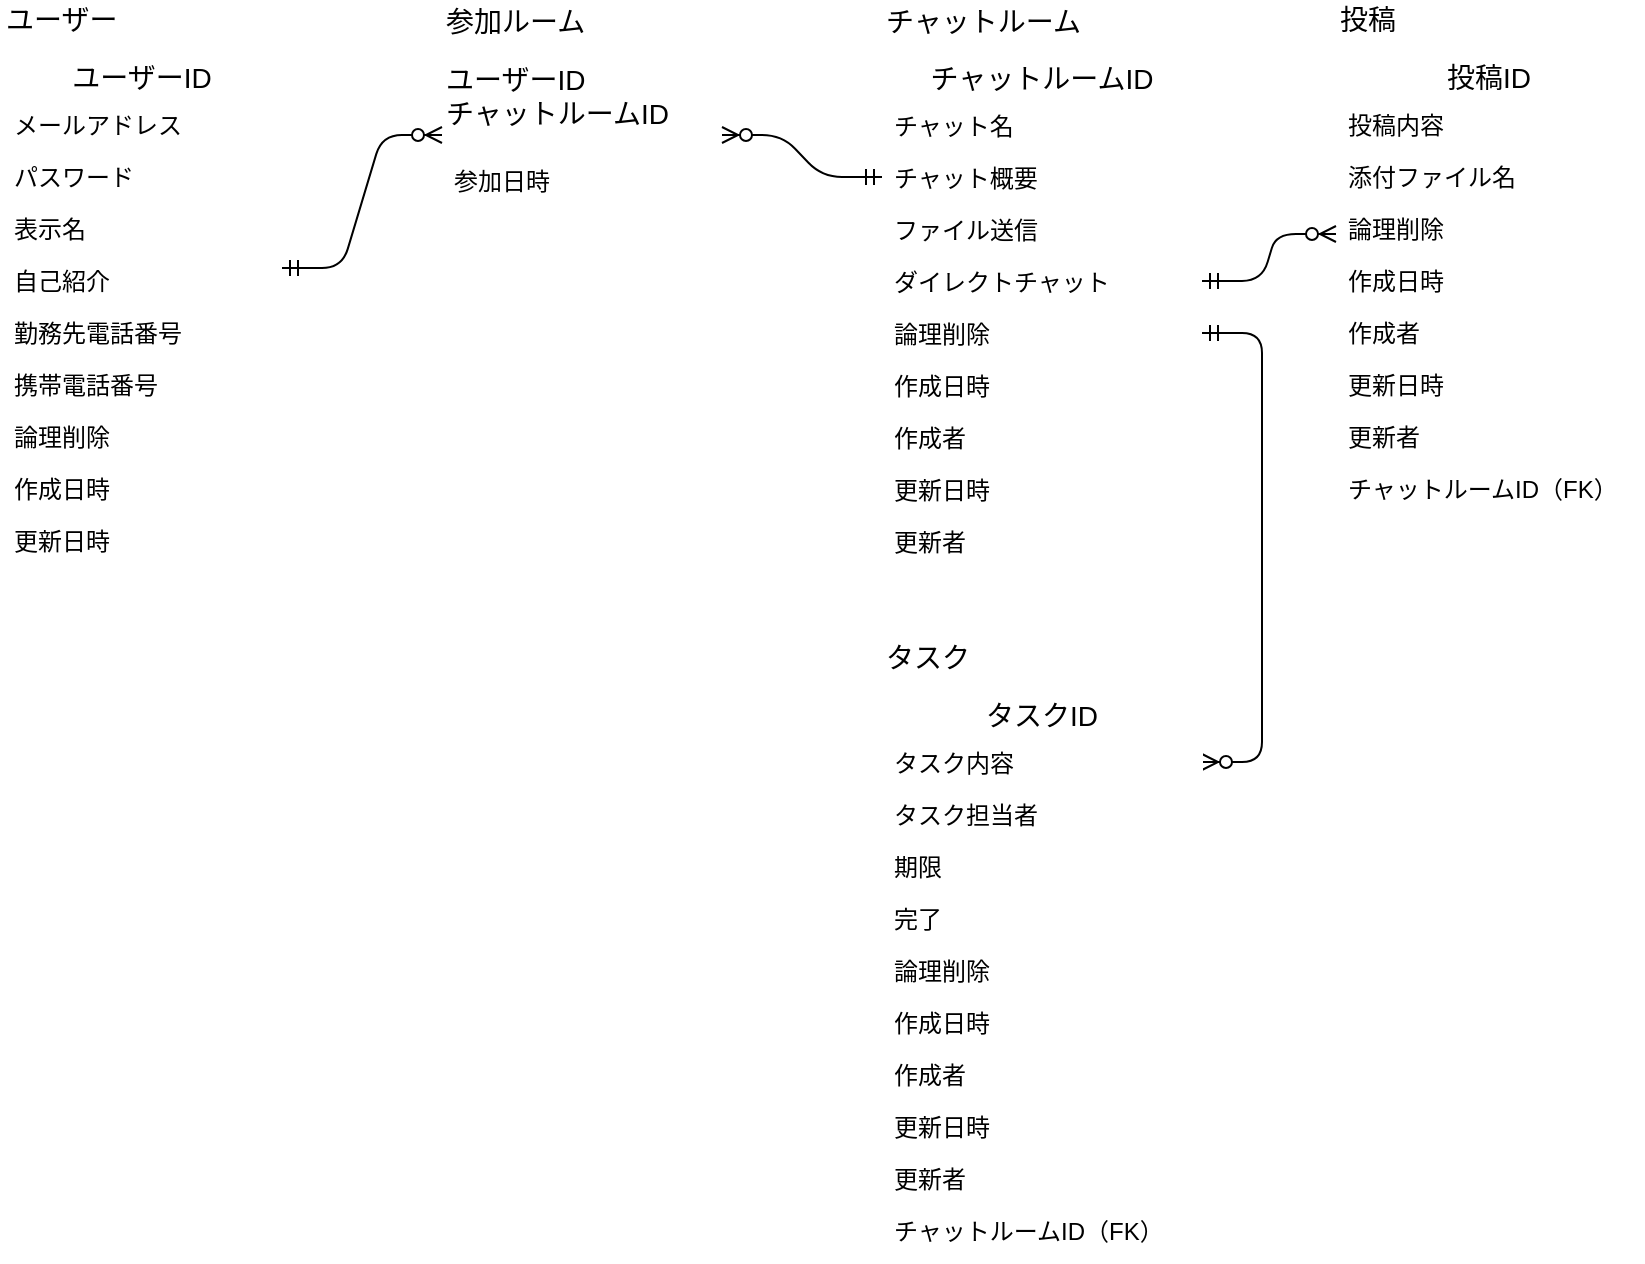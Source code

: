 <mxfile version="13.1.3">
    <diagram id="6hGFLwfOUW9BJ-s0fimq" name="Page-1">
        <mxGraphModel dx="977" dy="675" grid="1" gridSize="10" guides="1" tooltips="1" connect="1" arrows="1" fold="1" page="1" pageScale="1" pageWidth="827" pageHeight="1169" math="0" shadow="0">
            <root>
                <mxCell id="0"/>
                <mxCell id="1" parent="0"/>
                <mxCell id="63" value="" style="group" parent="1" vertex="1" connectable="0">
                    <mxGeometry x="210" y="130" width="60" height="20" as="geometry"/>
                </mxCell>
                <mxCell id="130" value="ユーザーID" style="swimlane;fontStyle=0;childLayout=stackLayout;horizontal=1;startSize=22;horizontalStack=0;resizeParent=1;resizeParentMax=0;resizeLast=0;collapsible=1;marginBottom=0;align=center;fontSize=14;rounded=0;shadow=0;glass=0;strokeColor=#FFFFFF;strokeWidth=1;fillColor=none;gradientColor=none;" parent="1" vertex="1">
                    <mxGeometry y="40" width="140" height="256" as="geometry"/>
                </mxCell>
                <mxCell id="131" value="メールアドレス" style="text;strokeColor=none;fillColor=none;spacingLeft=4;spacingRight=4;overflow=hidden;rotatable=0;points=[[0,0.5],[1,0.5]];portConstraint=eastwest;fontSize=12;" parent="130" vertex="1">
                    <mxGeometry y="22" width="140" height="26" as="geometry"/>
                </mxCell>
                <mxCell id="132" value="パスワード" style="text;strokeColor=none;fillColor=none;spacingLeft=4;spacingRight=4;overflow=hidden;rotatable=0;points=[[0,0.5],[1,0.5]];portConstraint=eastwest;fontSize=12;" parent="130" vertex="1">
                    <mxGeometry y="48" width="140" height="26" as="geometry"/>
                </mxCell>
                <mxCell id="133" value="表示名" style="text;strokeColor=none;fillColor=none;spacingLeft=4;spacingRight=4;overflow=hidden;rotatable=0;points=[[0,0.5],[1,0.5]];portConstraint=eastwest;fontSize=12;" parent="130" vertex="1">
                    <mxGeometry y="74" width="140" height="26" as="geometry"/>
                </mxCell>
                <mxCell id="134" value="自己紹介" style="text;strokeColor=none;fillColor=none;spacingLeft=4;spacingRight=4;overflow=hidden;rotatable=0;points=[[0,0.5],[1,0.5]];portConstraint=eastwest;fontSize=12;" parent="130" vertex="1">
                    <mxGeometry y="100" width="140" height="26" as="geometry"/>
                </mxCell>
                <mxCell id="135" value="勤務先電話番号" style="text;strokeColor=none;fillColor=none;spacingLeft=4;spacingRight=4;overflow=hidden;rotatable=0;points=[[0,0.5],[1,0.5]];portConstraint=eastwest;fontSize=12;" parent="130" vertex="1">
                    <mxGeometry y="126" width="140" height="26" as="geometry"/>
                </mxCell>
                <mxCell id="212" value="携帯電話番号" style="text;strokeColor=none;fillColor=none;spacingLeft=4;spacingRight=4;overflow=hidden;rotatable=0;points=[[0,0.5],[1,0.5]];portConstraint=eastwest;fontSize=12;" parent="130" vertex="1">
                    <mxGeometry y="152" width="140" height="26" as="geometry"/>
                </mxCell>
                <mxCell id="136" value="論理削除" style="text;strokeColor=none;fillColor=none;spacingLeft=4;spacingRight=4;overflow=hidden;rotatable=0;points=[[0,0.5],[1,0.5]];portConstraint=eastwest;fontSize=12;" parent="130" vertex="1">
                    <mxGeometry y="178" width="140" height="26" as="geometry"/>
                </mxCell>
                <mxCell id="232" value="作成日時" style="text;strokeColor=none;fillColor=none;spacingLeft=4;spacingRight=4;overflow=hidden;rotatable=0;points=[[0,0.5],[1,0.5]];portConstraint=eastwest;fontSize=12;" parent="130" vertex="1">
                    <mxGeometry y="204" width="140" height="26" as="geometry"/>
                </mxCell>
                <mxCell id="234" value="更新日時" style="text;strokeColor=none;fillColor=none;spacingLeft=4;spacingRight=4;overflow=hidden;rotatable=0;points=[[0,0.5],[1,0.5]];portConstraint=eastwest;fontSize=12;" parent="130" vertex="1">
                    <mxGeometry y="230" width="140" height="26" as="geometry"/>
                </mxCell>
                <mxCell id="142" value="チャットルームID" style="swimlane;fontStyle=0;childLayout=stackLayout;horizontal=1;startSize=22;horizontalStack=0;resizeParent=1;resizeParentMax=0;resizeLast=0;collapsible=1;marginBottom=0;align=center;fontSize=14;rounded=0;shadow=0;glass=0;strokeColor=#FFFFFF;strokeWidth=1;fillColor=none;gradientColor=none;" parent="1" vertex="1">
                    <mxGeometry x="440" y="40.5" width="160" height="256" as="geometry"/>
                </mxCell>
                <mxCell id="143" value="チャット名" style="text;strokeColor=none;fillColor=none;spacingLeft=4;spacingRight=4;overflow=hidden;rotatable=0;points=[[0,0.5],[1,0.5]];portConstraint=eastwest;fontSize=12;" parent="142" vertex="1">
                    <mxGeometry y="22" width="160" height="26" as="geometry"/>
                </mxCell>
                <mxCell id="144" value="チャット概要" style="text;strokeColor=none;fillColor=none;spacingLeft=4;spacingRight=4;overflow=hidden;rotatable=0;points=[[0,0.5],[1,0.5]];portConstraint=eastwest;fontSize=12;" parent="142" vertex="1">
                    <mxGeometry y="48" width="160" height="26" as="geometry"/>
                </mxCell>
                <mxCell id="145" value="ファイル送信" style="text;strokeColor=none;fillColor=none;spacingLeft=4;spacingRight=4;overflow=hidden;rotatable=0;points=[[0,0.5],[1,0.5]];portConstraint=eastwest;fontSize=12;" parent="142" vertex="1">
                    <mxGeometry y="74" width="160" height="26" as="geometry"/>
                </mxCell>
                <mxCell id="146" value="ダイレクトチャット" style="text;strokeColor=none;fillColor=none;spacingLeft=4;spacingRight=4;overflow=hidden;rotatable=0;points=[[0,0.5],[1,0.5]];portConstraint=eastwest;fontSize=12;" parent="142" vertex="1">
                    <mxGeometry y="100" width="160" height="26" as="geometry"/>
                </mxCell>
                <mxCell id="147" value="論理削除" style="text;strokeColor=none;fillColor=none;spacingLeft=4;spacingRight=4;overflow=hidden;rotatable=0;points=[[0,0.5],[1,0.5]];portConstraint=eastwest;fontSize=12;" parent="142" vertex="1">
                    <mxGeometry y="126" width="160" height="26" as="geometry"/>
                </mxCell>
                <mxCell id="148" value="作成日時" style="text;strokeColor=none;fillColor=none;spacingLeft=4;spacingRight=4;overflow=hidden;rotatable=0;points=[[0,0.5],[1,0.5]];portConstraint=eastwest;fontSize=12;" parent="142" vertex="1">
                    <mxGeometry y="152" width="160" height="26" as="geometry"/>
                </mxCell>
                <mxCell id="188" value="作成者" style="text;strokeColor=none;fillColor=none;spacingLeft=4;spacingRight=4;overflow=hidden;rotatable=0;points=[[0,0.5],[1,0.5]];portConstraint=eastwest;fontSize=12;" parent="142" vertex="1">
                    <mxGeometry y="178" width="160" height="26" as="geometry"/>
                </mxCell>
                <mxCell id="237" value="更新日時" style="text;strokeColor=none;fillColor=none;spacingLeft=4;spacingRight=4;overflow=hidden;rotatable=0;points=[[0,0.5],[1,0.5]];portConstraint=eastwest;fontSize=12;" parent="142" vertex="1">
                    <mxGeometry y="204" width="160" height="26" as="geometry"/>
                </mxCell>
                <mxCell id="238" value="更新者" style="text;strokeColor=none;fillColor=none;spacingLeft=4;spacingRight=4;overflow=hidden;rotatable=0;points=[[0,0.5],[1,0.5]];portConstraint=eastwest;fontSize=12;" parent="142" vertex="1">
                    <mxGeometry y="230" width="160" height="26" as="geometry"/>
                </mxCell>
                <mxCell id="214" value="ユーザーID&#10;チャットルームID" style="swimlane;fontStyle=0;childLayout=stackLayout;horizontal=1;startSize=40;horizontalStack=0;resizeParent=1;resizeParentMax=0;resizeLast=0;collapsible=1;marginBottom=0;align=left;fontSize=14;rounded=0;shadow=0;glass=0;strokeColor=#FFFFFF;strokeWidth=1;fillColor=none;gradientColor=none;" parent="1" vertex="1">
                    <mxGeometry x="220" y="40.5" width="140" height="80" as="geometry"/>
                </mxCell>
                <mxCell id="138" value="ユーザー" style="text;html=1;strokeColor=none;fillColor=none;align=left;verticalAlign=middle;whiteSpace=wrap;rounded=0;shadow=0;glass=0;fontSize=14;" parent="1" vertex="1">
                    <mxGeometry y="13" width="140" height="20" as="geometry"/>
                </mxCell>
                <mxCell id="141" value="チャットルーム" style="text;html=1;strokeColor=none;fillColor=none;align=left;verticalAlign=middle;whiteSpace=wrap;rounded=0;shadow=0;glass=0;fontSize=14;" parent="1" vertex="1">
                    <mxGeometry x="440" y="13.5" width="140" height="20" as="geometry"/>
                </mxCell>
                <mxCell id="151" value="タスク" style="text;html=1;strokeColor=none;fillColor=none;align=left;verticalAlign=middle;whiteSpace=wrap;rounded=0;shadow=0;glass=0;fontSize=14;" parent="1" vertex="1">
                    <mxGeometry x="440" y="332" width="140" height="20" as="geometry"/>
                </mxCell>
                <mxCell id="179" value="投稿" style="text;html=1;strokeColor=none;fillColor=none;align=left;verticalAlign=middle;whiteSpace=wrap;rounded=0;shadow=0;glass=0;fontSize=14;" parent="1" vertex="1">
                    <mxGeometry x="667" y="13" width="140" height="20" as="geometry"/>
                </mxCell>
                <mxCell id="180" value="投稿ID" style="swimlane;fontStyle=0;childLayout=stackLayout;horizontal=1;startSize=22;horizontalStack=0;resizeParent=1;resizeParentMax=0;resizeLast=0;collapsible=1;marginBottom=0;align=center;fontSize=14;rounded=0;shadow=0;glass=0;strokeColor=#FFFFFF;strokeWidth=1;fillColor=none;gradientColor=none;" parent="1" vertex="1">
                    <mxGeometry x="667" y="40" width="153" height="230" as="geometry"/>
                </mxCell>
                <mxCell id="181" value="投稿内容" style="text;strokeColor=none;fillColor=none;spacingLeft=4;spacingRight=4;overflow=hidden;rotatable=0;points=[[0,0.5],[1,0.5]];portConstraint=eastwest;fontSize=12;" parent="180" vertex="1">
                    <mxGeometry y="22" width="153" height="26" as="geometry"/>
                </mxCell>
                <mxCell id="182" value="添付ファイル名" style="text;strokeColor=none;fillColor=none;spacingLeft=4;spacingRight=4;overflow=hidden;rotatable=0;points=[[0,0.5],[1,0.5]];portConstraint=eastwest;fontSize=12;" parent="180" vertex="1">
                    <mxGeometry y="48" width="153" height="26" as="geometry"/>
                </mxCell>
                <mxCell id="185" value="論理削除" style="text;strokeColor=none;fillColor=none;spacingLeft=4;spacingRight=4;overflow=hidden;rotatable=0;points=[[0,0.5],[1,0.5]];portConstraint=eastwest;fontSize=12;" parent="180" vertex="1">
                    <mxGeometry y="74" width="153" height="26" as="geometry"/>
                </mxCell>
                <mxCell id="186" value="作成日時" style="text;strokeColor=none;fillColor=none;spacingLeft=4;spacingRight=4;overflow=hidden;rotatable=0;points=[[0,0.5],[1,0.5]];portConstraint=eastwest;fontSize=12;" parent="180" vertex="1">
                    <mxGeometry y="100" width="153" height="26" as="geometry"/>
                </mxCell>
                <mxCell id="243" value="作成者" style="text;strokeColor=none;fillColor=none;spacingLeft=4;spacingRight=4;overflow=hidden;rotatable=0;points=[[0,0.5],[1,0.5]];portConstraint=eastwest;fontSize=12;" parent="180" vertex="1">
                    <mxGeometry y="126" width="153" height="26" as="geometry"/>
                </mxCell>
                <mxCell id="189" value="更新日時" style="text;strokeColor=none;fillColor=none;spacingLeft=4;spacingRight=4;overflow=hidden;rotatable=0;points=[[0,0.5],[1,0.5]];portConstraint=eastwest;fontSize=12;" parent="180" vertex="1">
                    <mxGeometry y="152" width="153" height="26" as="geometry"/>
                </mxCell>
                <mxCell id="244" value="更新者" style="text;strokeColor=none;fillColor=none;spacingLeft=4;spacingRight=4;overflow=hidden;rotatable=0;points=[[0,0.5],[1,0.5]];portConstraint=eastwest;fontSize=12;" parent="180" vertex="1">
                    <mxGeometry y="178" width="153" height="26" as="geometry"/>
                </mxCell>
                <mxCell id="227" value="チャットルームID（FK）" style="text;strokeColor=none;fillColor=none;spacingLeft=4;spacingRight=4;overflow=hidden;rotatable=0;points=[[0,0.5],[1,0.5]];portConstraint=eastwest;fontSize=12;" parent="180" vertex="1">
                    <mxGeometry y="204" width="153" height="26" as="geometry"/>
                </mxCell>
                <mxCell id="222" value="参加ルーム" style="text;html=1;strokeColor=none;fillColor=none;align=left;verticalAlign=middle;whiteSpace=wrap;rounded=0;shadow=0;glass=0;fontSize=14;" parent="1" vertex="1">
                    <mxGeometry x="220" y="13.5" width="140" height="20" as="geometry"/>
                </mxCell>
                <mxCell id="223" value="" style="edgeStyle=entityRelationEdgeStyle;fontSize=12;html=1;endArrow=ERzeroToMany;startArrow=ERmandOne;entryX=0;entryY=0.25;entryDx=0;entryDy=0;" parent="1" edge="1">
                    <mxGeometry width="100" height="100" relative="1" as="geometry">
                        <mxPoint x="140" y="147" as="sourcePoint"/>
                        <mxPoint x="220" y="80.5" as="targetPoint"/>
                    </mxGeometry>
                </mxCell>
                <mxCell id="225" value="" style="edgeStyle=entityRelationEdgeStyle;fontSize=12;html=1;endArrow=ERzeroToMany;startArrow=ERmandOne;" parent="1" source="144" target="214" edge="1">
                    <mxGeometry width="100" height="100" relative="1" as="geometry">
                        <mxPoint x="320" y="230" as="sourcePoint"/>
                        <mxPoint x="420" y="130" as="targetPoint"/>
                    </mxGeometry>
                </mxCell>
                <mxCell id="226" value="" style="edgeStyle=entityRelationEdgeStyle;fontSize=12;html=1;endArrow=ERzeroToMany;startArrow=ERmandOne;" parent="1" source="146" edge="1">
                    <mxGeometry width="100" height="100" relative="1" as="geometry">
                        <mxPoint x="567" y="230" as="sourcePoint"/>
                        <mxPoint x="667" y="130" as="targetPoint"/>
                    </mxGeometry>
                </mxCell>
                <mxCell id="229" value="" style="edgeStyle=entityRelationEdgeStyle;fontSize=12;html=1;endArrow=ERzeroToMany;startArrow=ERmandOne;exitX=1;exitY=0.5;exitDx=0;exitDy=0;" parent="1" source="147" target="153" edge="1">
                    <mxGeometry width="100" height="100" relative="1" as="geometry">
                        <mxPoint x="400" y="400" as="sourcePoint"/>
                        <mxPoint x="440" y="170" as="targetPoint"/>
                        <Array as="points">
                            <mxPoint x="540" y="270"/>
                        </Array>
                    </mxGeometry>
                </mxCell>
                <mxCell id="152" value="タスクID" style="swimlane;fontStyle=0;childLayout=stackLayout;horizontal=1;startSize=22;horizontalStack=0;resizeParent=1;resizeParentMax=0;resizeLast=0;collapsible=1;marginBottom=0;align=center;fontSize=14;rounded=0;shadow=0;glass=0;strokeColor=#FFFFFF;strokeWidth=1;fillColor=none;gradientColor=none;" parent="1" vertex="1">
                    <mxGeometry x="440" y="359" width="160" height="282" as="geometry"/>
                </mxCell>
                <mxCell id="153" value="タスク内容" style="text;strokeColor=none;fillColor=none;spacingLeft=4;spacingRight=4;overflow=hidden;rotatable=0;points=[[0,0.5],[1,0.5]];portConstraint=eastwest;fontSize=12;" parent="152" vertex="1">
                    <mxGeometry y="22" width="160" height="26" as="geometry"/>
                </mxCell>
                <mxCell id="154" value="タスク担当者" style="text;strokeColor=none;fillColor=none;spacingLeft=4;spacingRight=4;overflow=hidden;rotatable=0;points=[[0,0.5],[1,0.5]];portConstraint=eastwest;fontSize=12;" parent="152" vertex="1">
                    <mxGeometry y="48" width="160" height="26" as="geometry"/>
                </mxCell>
                <mxCell id="155" value="期限" style="text;strokeColor=none;fillColor=none;spacingLeft=4;spacingRight=4;overflow=hidden;rotatable=0;points=[[0,0.5],[1,0.5]];portConstraint=eastwest;fontSize=12;" parent="152" vertex="1">
                    <mxGeometry y="74" width="160" height="26" as="geometry"/>
                </mxCell>
                <mxCell id="156" value="完了" style="text;strokeColor=none;fillColor=none;spacingLeft=4;spacingRight=4;overflow=hidden;rotatable=0;points=[[0,0.5],[1,0.5]];portConstraint=eastwest;fontSize=12;" parent="152" vertex="1">
                    <mxGeometry y="100" width="160" height="26" as="geometry"/>
                </mxCell>
                <mxCell id="157" value="論理削除" style="text;strokeColor=none;fillColor=none;spacingLeft=4;spacingRight=4;overflow=hidden;rotatable=0;points=[[0,0.5],[1,0.5]];portConstraint=eastwest;fontSize=12;" parent="152" vertex="1">
                    <mxGeometry y="126" width="160" height="26" as="geometry"/>
                </mxCell>
                <mxCell id="239" value="作成日時" style="text;strokeColor=none;fillColor=none;spacingLeft=4;spacingRight=4;overflow=hidden;rotatable=0;points=[[0,0.5],[1,0.5]];portConstraint=eastwest;fontSize=12;" parent="152" vertex="1">
                    <mxGeometry y="152" width="160" height="26" as="geometry"/>
                </mxCell>
                <mxCell id="240" value="作成者" style="text;strokeColor=none;fillColor=none;spacingLeft=4;spacingRight=4;overflow=hidden;rotatable=0;points=[[0,0.5],[1,0.5]];portConstraint=eastwest;fontSize=12;" parent="152" vertex="1">
                    <mxGeometry y="178" width="160" height="26" as="geometry"/>
                </mxCell>
                <mxCell id="241" value="更新日時" style="text;strokeColor=none;fillColor=none;spacingLeft=4;spacingRight=4;overflow=hidden;rotatable=0;points=[[0,0.5],[1,0.5]];portConstraint=eastwest;fontSize=12;" parent="152" vertex="1">
                    <mxGeometry y="204" width="160" height="26" as="geometry"/>
                </mxCell>
                <mxCell id="242" value="更新者" style="text;strokeColor=none;fillColor=none;spacingLeft=4;spacingRight=4;overflow=hidden;rotatable=0;points=[[0,0.5],[1,0.5]];portConstraint=eastwest;fontSize=12;" parent="152" vertex="1">
                    <mxGeometry y="230" width="160" height="26" as="geometry"/>
                </mxCell>
                <mxCell id="230" value="チャットルームID（FK）" style="text;strokeColor=none;fillColor=none;spacingLeft=4;spacingRight=4;overflow=hidden;rotatable=0;points=[[0,0.5],[1,0.5]];portConstraint=eastwest;fontSize=12;" parent="152" vertex="1">
                    <mxGeometry y="256" width="160" height="26" as="geometry"/>
                </mxCell>
                <mxCell id="245" value="参加日時" style="text;strokeColor=none;fillColor=none;spacingLeft=4;spacingRight=4;overflow=hidden;rotatable=0;points=[[0,0.5],[1,0.5]];portConstraint=eastwest;fontSize=12;" vertex="1" parent="1">
                    <mxGeometry x="220" y="90" width="130" height="26" as="geometry"/>
                </mxCell>
            </root>
        </mxGraphModel>
    </diagram>
</mxfile>
